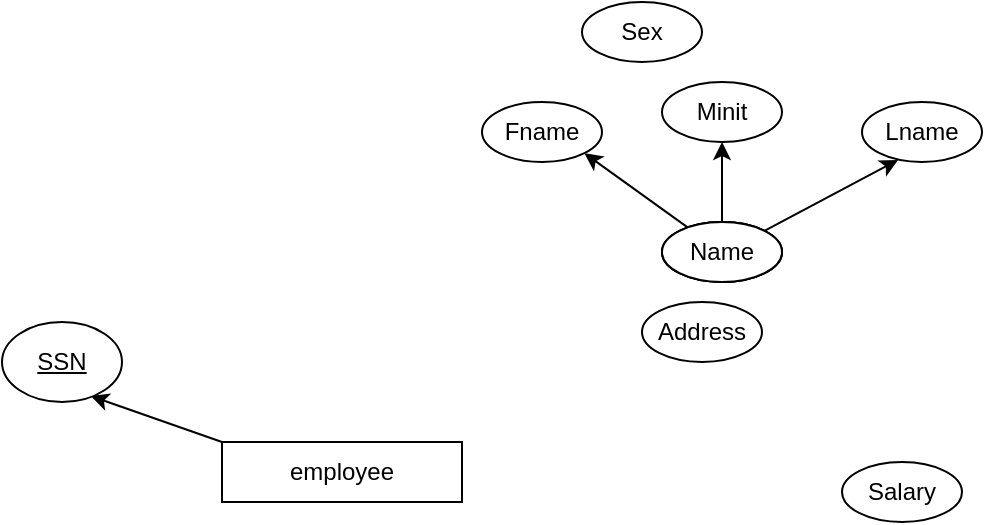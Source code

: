 <mxfile version="14.6.10" type="github">
  <diagram id="R2lEEEUBdFMjLlhIrx00" name="Page-1">
    <mxGraphModel dx="1038" dy="556" grid="1" gridSize="10" guides="1" tooltips="1" connect="1" arrows="1" fold="1" page="1" pageScale="1" pageWidth="850" pageHeight="1100" math="0" shadow="0" extFonts="Permanent Marker^https://fonts.googleapis.com/css?family=Permanent+Marker">
      <root>
        <mxCell id="0" />
        <mxCell id="1" parent="0" />
        <mxCell id="igzyoNDf4KowoVnn_EOb-7" style="edgeStyle=none;rounded=0;orthogonalLoop=1;jettySize=auto;html=1;exitX=0;exitY=0;exitDx=0;exitDy=0;entryX=0.74;entryY=0.925;entryDx=0;entryDy=0;entryPerimeter=0;" edge="1" parent="1" source="igzyoNDf4KowoVnn_EOb-1" target="igzyoNDf4KowoVnn_EOb-8">
          <mxGeometry relative="1" as="geometry">
            <mxPoint x="360" y="230" as="targetPoint" />
          </mxGeometry>
        </mxCell>
        <mxCell id="igzyoNDf4KowoVnn_EOb-1" value="employee" style="rounded=0;whiteSpace=wrap;html=1;" vertex="1" parent="1">
          <mxGeometry x="360" y="280" width="120" height="30" as="geometry" />
        </mxCell>
        <mxCell id="igzyoNDf4KowoVnn_EOb-8" value="&lt;u&gt;SSN&lt;/u&gt;" style="ellipse;whiteSpace=wrap;html=1;" vertex="1" parent="1">
          <mxGeometry x="250" y="220" width="60" height="40" as="geometry" />
        </mxCell>
        <mxCell id="igzyoNDf4KowoVnn_EOb-9" value="Minit&lt;span style=&quot;color: rgba(0 , 0 , 0 , 0) ; font-family: monospace ; font-size: 0px&quot;&gt;%3CmxGraphModel%3E%3Croot%3E%3CmxCell%20id%3D%220%22%2F%3E%3CmxCell%20id%3D%221%22%20parent%3D%220%22%2F%3E%3CmxCell%20id%3D%222%22%20value%3D%22Bdate%22%20style%3D%22ellipse%3BwhiteSpace%3Dwrap%3Bhtml%3D1%3B%22%20vertex%3D%221%22%20parent%3D%221%22%3E%3CmxGeometry%20x%3D%22370%22%20y%3D%22140%22%20width%3D%2260%22%20height%3D%2230%22%20as%3D%22geometry%22%2F%3E%3C%2FmxCell%3E%3C%2Froot%3E%3C%2FmxGraphModel%3E&lt;/span&gt;" style="ellipse;whiteSpace=wrap;html=1;" vertex="1" parent="1">
          <mxGeometry x="580" y="100" width="60" height="30" as="geometry" />
        </mxCell>
        <mxCell id="igzyoNDf4KowoVnn_EOb-10" value="Fname" style="ellipse;whiteSpace=wrap;html=1;" vertex="1" parent="1">
          <mxGeometry x="490" y="110" width="60" height="30" as="geometry" />
        </mxCell>
        <mxCell id="igzyoNDf4KowoVnn_EOb-11" value="Sex" style="ellipse;whiteSpace=wrap;html=1;" vertex="1" parent="1">
          <mxGeometry x="540" y="60" width="60" height="30" as="geometry" />
        </mxCell>
        <mxCell id="igzyoNDf4KowoVnn_EOb-12" value="Salary" style="ellipse;whiteSpace=wrap;html=1;" vertex="1" parent="1">
          <mxGeometry x="670" y="290" width="60" height="30" as="geometry" />
        </mxCell>
        <mxCell id="igzyoNDf4KowoVnn_EOb-13" value="Address" style="ellipse;whiteSpace=wrap;html=1;" vertex="1" parent="1">
          <mxGeometry x="570" y="210" width="60" height="30" as="geometry" />
        </mxCell>
        <mxCell id="igzyoNDf4KowoVnn_EOb-16" style="edgeStyle=none;rounded=0;orthogonalLoop=1;jettySize=auto;html=1;exitX=1;exitY=0;exitDx=0;exitDy=0;entryX=0.3;entryY=0.967;entryDx=0;entryDy=0;entryPerimeter=0;" edge="1" parent="1" source="igzyoNDf4KowoVnn_EOb-14" target="igzyoNDf4KowoVnn_EOb-15">
          <mxGeometry relative="1" as="geometry" />
        </mxCell>
        <mxCell id="igzyoNDf4KowoVnn_EOb-18" value="" style="edgeStyle=none;rounded=0;orthogonalLoop=1;jettySize=auto;html=1;entryX=1;entryY=1;entryDx=0;entryDy=0;" edge="1" parent="1" source="igzyoNDf4KowoVnn_EOb-14" target="igzyoNDf4KowoVnn_EOb-10">
          <mxGeometry relative="1" as="geometry" />
        </mxCell>
        <mxCell id="igzyoNDf4KowoVnn_EOb-19" value="" style="edgeStyle=none;rounded=0;orthogonalLoop=1;jettySize=auto;html=1;entryX=0.5;entryY=1;entryDx=0;entryDy=0;" edge="1" parent="1" source="igzyoNDf4KowoVnn_EOb-14" target="igzyoNDf4KowoVnn_EOb-9">
          <mxGeometry relative="1" as="geometry" />
        </mxCell>
        <mxCell id="igzyoNDf4KowoVnn_EOb-14" value="Name" style="ellipse;whiteSpace=wrap;html=1;" vertex="1" parent="1">
          <mxGeometry x="580" y="170" width="60" height="30" as="geometry" />
        </mxCell>
        <mxCell id="igzyoNDf4KowoVnn_EOb-15" value="Lname" style="ellipse;whiteSpace=wrap;html=1;" vertex="1" parent="1">
          <mxGeometry x="680" y="110" width="60" height="30" as="geometry" />
        </mxCell>
        <mxCell id="igzyoNDf4KowoVnn_EOb-20" value="Name" style="ellipse;whiteSpace=wrap;html=1;" vertex="1" parent="1">
          <mxGeometry x="580" y="170" width="60" height="30" as="geometry" />
        </mxCell>
        <mxCell id="igzyoNDf4KowoVnn_EOb-21" value="Name" style="ellipse;whiteSpace=wrap;html=1;" vertex="1" parent="1">
          <mxGeometry x="580" y="170" width="60" height="30" as="geometry" />
        </mxCell>
      </root>
    </mxGraphModel>
  </diagram>
</mxfile>
